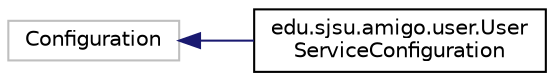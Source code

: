 digraph "Graphical Class Hierarchy"
{
  edge [fontname="Helvetica",fontsize="10",labelfontname="Helvetica",labelfontsize="10"];
  node [fontname="Helvetica",fontsize="10",shape=record];
  rankdir="LR";
  Node71 [label="Configuration",height=0.2,width=0.4,color="grey75", fillcolor="white", style="filled"];
  Node71 -> Node0 [dir="back",color="midnightblue",fontsize="10",style="solid",fontname="Helvetica"];
  Node0 [label="edu.sjsu.amigo.user.User\lServiceConfiguration",height=0.2,width=0.4,color="black", fillcolor="white", style="filled",URL="$classedu_1_1sjsu_1_1amigo_1_1user_1_1_user_service_configuration.html"];
}
